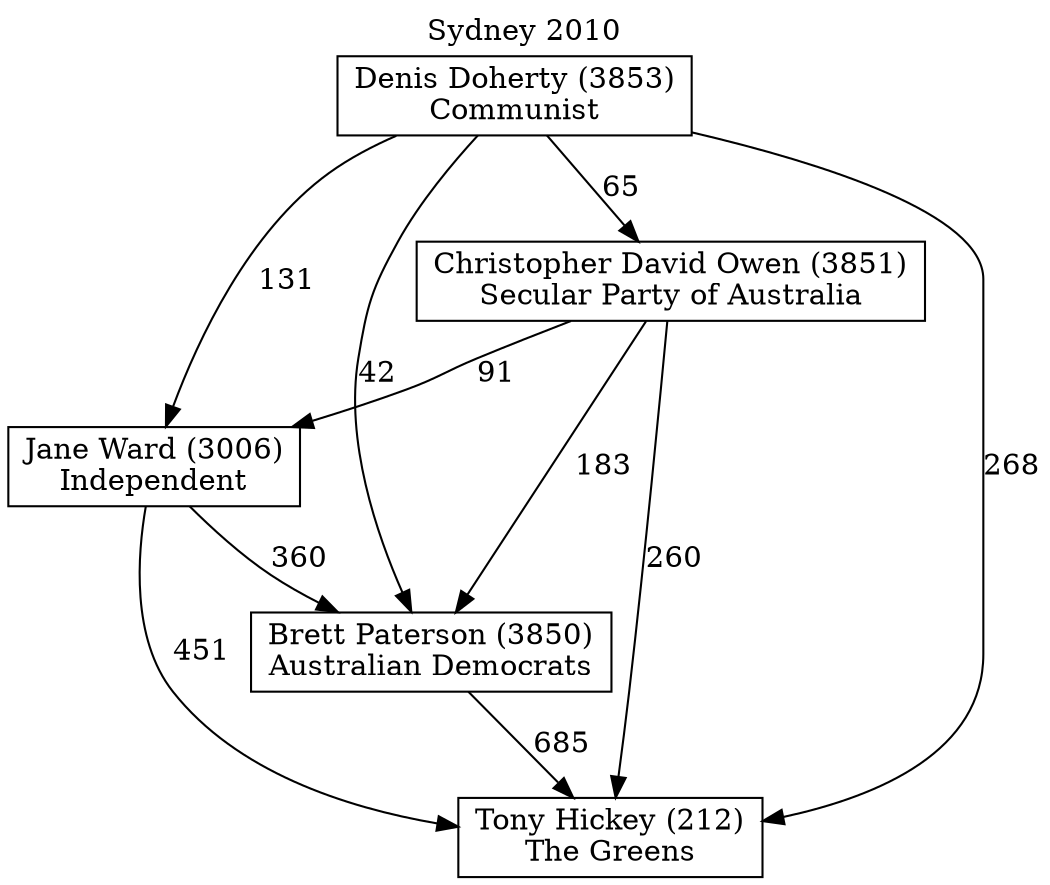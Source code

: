 // House preference flow
digraph "Tony Hickey (212)_Sydney_2010" {
	graph [label="Sydney 2010" labelloc=t mclimit=10]
	node [shape=box]
	"Brett Paterson (3850)" [label="Brett Paterson (3850)
Australian Democrats"]
	"Christopher David Owen (3851)" [label="Christopher David Owen (3851)
Secular Party of Australia"]
	"Denis Doherty (3853)" [label="Denis Doherty (3853)
Communist"]
	"Jane Ward (3006)" [label="Jane Ward (3006)
Independent"]
	"Tony Hickey (212)" [label="Tony Hickey (212)
The Greens"]
	"Brett Paterson (3850)" -> "Tony Hickey (212)" [label=685]
	"Christopher David Owen (3851)" -> "Brett Paterson (3850)" [label=183]
	"Christopher David Owen (3851)" -> "Jane Ward (3006)" [label=91]
	"Christopher David Owen (3851)" -> "Tony Hickey (212)" [label=260]
	"Denis Doherty (3853)" -> "Brett Paterson (3850)" [label=42]
	"Denis Doherty (3853)" -> "Christopher David Owen (3851)" [label=65]
	"Denis Doherty (3853)" -> "Jane Ward (3006)" [label=131]
	"Denis Doherty (3853)" -> "Tony Hickey (212)" [label=268]
	"Jane Ward (3006)" -> "Brett Paterson (3850)" [label=360]
	"Jane Ward (3006)" -> "Tony Hickey (212)" [label=451]
}
